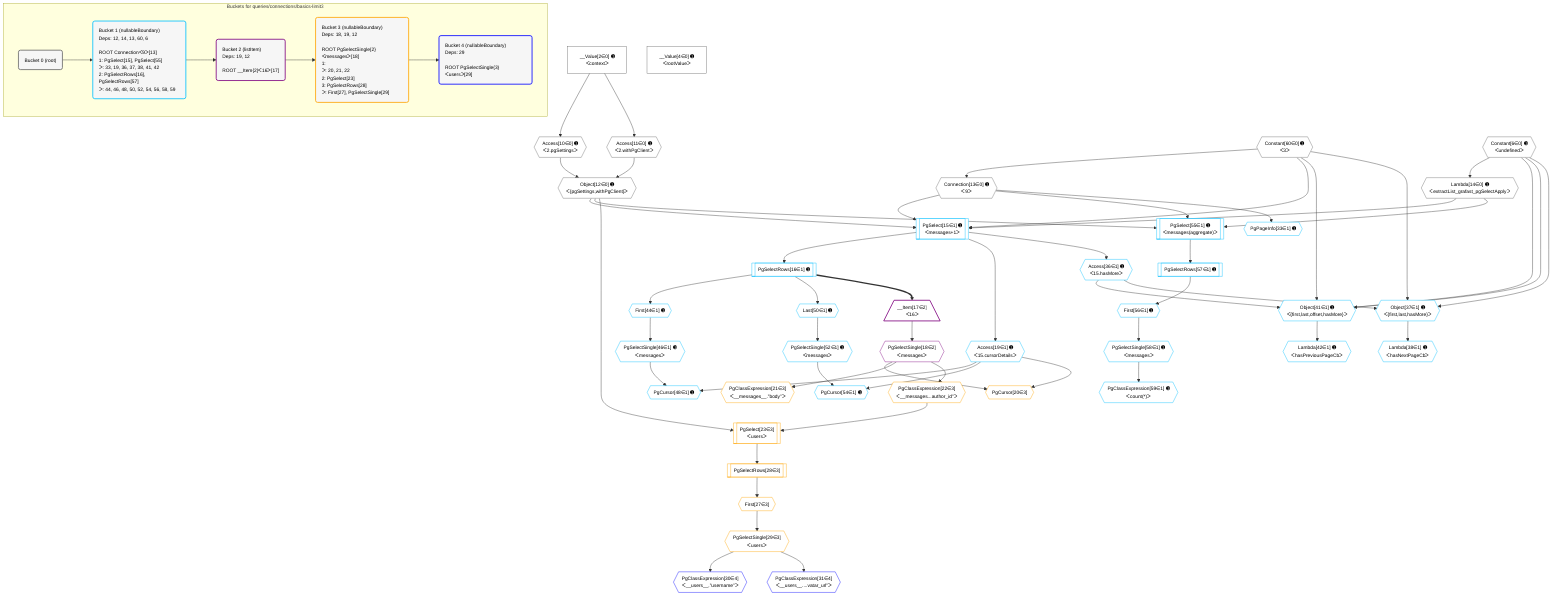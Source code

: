 %%{init: {'themeVariables': { 'fontSize': '12px'}}}%%
graph TD
    classDef path fill:#eee,stroke:#000,color:#000
    classDef plan fill:#fff,stroke-width:1px,color:#000
    classDef itemplan fill:#fff,stroke-width:2px,color:#000
    classDef unbatchedplan fill:#dff,stroke-width:1px,color:#000
    classDef sideeffectplan fill:#fcc,stroke-width:2px,color:#000
    classDef bucket fill:#f6f6f6,color:#000,stroke-width:2px,text-align:left


    %% plan dependencies
    Object12{{"Object[12∈0] ➊<br />ᐸ{pgSettings,withPgClient}ᐳ"}}:::plan
    Access10{{"Access[10∈0] ➊<br />ᐸ2.pgSettingsᐳ"}}:::plan
    Access11{{"Access[11∈0] ➊<br />ᐸ2.withPgClientᐳ"}}:::plan
    Access10 & Access11 --> Object12
    __Value2["__Value[2∈0] ➊<br />ᐸcontextᐳ"]:::plan
    __Value2 --> Access10
    __Value2 --> Access11
    Connection13{{"Connection[13∈0] ➊<br />ᐸ9ᐳ"}}:::plan
    Constant60{{"Constant[60∈0] ➊<br />ᐸ3ᐳ"}}:::plan
    Constant60 --> Connection13
    Lambda14{{"Lambda[14∈0] ➊<br />ᐸextractList_grafast_pgSelectApplyᐳ"}}:::plan
    Constant6{{"Constant[6∈0] ➊<br />ᐸundefinedᐳ"}}:::plan
    Constant6 --> Lambda14
    __Value4["__Value[4∈0] ➊<br />ᐸrootValueᐳ"]:::plan
    PgSelect15[["PgSelect[15∈1] ➊<br />ᐸmessages+1ᐳ"]]:::plan
    Object12 & Lambda14 & Connection13 & Constant60 --> PgSelect15
    Object41{{"Object[41∈1] ➊<br />ᐸ{first,last,offset,hasMore}ᐳ"}}:::plan
    Access36{{"Access[36∈1] ➊<br />ᐸ15.hasMoreᐳ"}}:::plan
    Constant60 & Constant6 & Constant6 & Access36 --> Object41
    Object37{{"Object[37∈1] ➊<br />ᐸ{first,last,hasMore}ᐳ"}}:::plan
    Constant60 & Constant6 & Access36 --> Object37
    PgSelect55[["PgSelect[55∈1] ➊<br />ᐸmessages(aggregate)ᐳ"]]:::plan
    Object12 & Lambda14 & Connection13 --> PgSelect55
    PgCursor48{{"PgCursor[48∈1] ➊"}}:::plan
    PgSelectSingle46{{"PgSelectSingle[46∈1] ➊<br />ᐸmessagesᐳ"}}:::plan
    Access19{{"Access[19∈1] ➊<br />ᐸ15.cursorDetailsᐳ"}}:::plan
    PgSelectSingle46 & Access19 --> PgCursor48
    PgCursor54{{"PgCursor[54∈1] ➊"}}:::plan
    PgSelectSingle52{{"PgSelectSingle[52∈1] ➊<br />ᐸmessagesᐳ"}}:::plan
    PgSelectSingle52 & Access19 --> PgCursor54
    PgSelectRows16[["PgSelectRows[16∈1] ➊"]]:::plan
    PgSelect15 --> PgSelectRows16
    PgSelect15 --> Access19
    PgPageInfo33{{"PgPageInfo[33∈1] ➊"}}:::plan
    Connection13 --> PgPageInfo33
    PgSelect15 --> Access36
    Lambda38{{"Lambda[38∈1] ➊<br />ᐸhasNextPageCbᐳ"}}:::plan
    Object37 --> Lambda38
    Lambda42{{"Lambda[42∈1] ➊<br />ᐸhasPreviousPageCbᐳ"}}:::plan
    Object41 --> Lambda42
    First44{{"First[44∈1] ➊"}}:::plan
    PgSelectRows16 --> First44
    First44 --> PgSelectSingle46
    Last50{{"Last[50∈1] ➊"}}:::plan
    PgSelectRows16 --> Last50
    Last50 --> PgSelectSingle52
    First56{{"First[56∈1] ➊"}}:::plan
    PgSelectRows57[["PgSelectRows[57∈1] ➊"]]:::plan
    PgSelectRows57 --> First56
    PgSelect55 --> PgSelectRows57
    PgSelectSingle58{{"PgSelectSingle[58∈1] ➊<br />ᐸmessagesᐳ"}}:::plan
    First56 --> PgSelectSingle58
    PgClassExpression59{{"PgClassExpression[59∈1] ➊<br />ᐸcount(*)ᐳ"}}:::plan
    PgSelectSingle58 --> PgClassExpression59
    __Item17[/"__Item[17∈2]<br />ᐸ16ᐳ"\]:::itemplan
    PgSelectRows16 ==> __Item17
    PgSelectSingle18{{"PgSelectSingle[18∈2]<br />ᐸmessagesᐳ"}}:::plan
    __Item17 --> PgSelectSingle18
    PgCursor20{{"PgCursor[20∈3]"}}:::plan
    PgSelectSingle18 & Access19 --> PgCursor20
    PgSelect23[["PgSelect[23∈3]<br />ᐸusersᐳ"]]:::plan
    PgClassExpression22{{"PgClassExpression[22∈3]<br />ᐸ__messages...author_id”ᐳ"}}:::plan
    Object12 & PgClassExpression22 --> PgSelect23
    PgClassExpression21{{"PgClassExpression[21∈3]<br />ᐸ__messages__.”body”ᐳ"}}:::plan
    PgSelectSingle18 --> PgClassExpression21
    PgSelectSingle18 --> PgClassExpression22
    First27{{"First[27∈3]"}}:::plan
    PgSelectRows28[["PgSelectRows[28∈3]"]]:::plan
    PgSelectRows28 --> First27
    PgSelect23 --> PgSelectRows28
    PgSelectSingle29{{"PgSelectSingle[29∈3]<br />ᐸusersᐳ"}}:::plan
    First27 --> PgSelectSingle29
    PgClassExpression30{{"PgClassExpression[30∈4]<br />ᐸ__users__.”username”ᐳ"}}:::plan
    PgSelectSingle29 --> PgClassExpression30
    PgClassExpression31{{"PgClassExpression[31∈4]<br />ᐸ__users__....vatar_url”ᐳ"}}:::plan
    PgSelectSingle29 --> PgClassExpression31

    %% define steps

    subgraph "Buckets for queries/connections/basics-limit3"
    Bucket0("Bucket 0 (root)"):::bucket
    classDef bucket0 stroke:#696969
    class Bucket0,__Value2,__Value4,Constant6,Access10,Access11,Object12,Connection13,Lambda14,Constant60 bucket0
    Bucket1("Bucket 1 (nullableBoundary)<br />Deps: 12, 14, 13, 60, 6<br /><br />ROOT Connectionᐸ9ᐳ[13]<br />1: PgSelect[15], PgSelect[55]<br />ᐳ: 33, 19, 36, 37, 38, 41, 42<br />2: PgSelectRows[16], PgSelectRows[57]<br />ᐳ: 44, 46, 48, 50, 52, 54, 56, 58, 59"):::bucket
    classDef bucket1 stroke:#00bfff
    class Bucket1,PgSelect15,PgSelectRows16,Access19,PgPageInfo33,Access36,Object37,Lambda38,Object41,Lambda42,First44,PgSelectSingle46,PgCursor48,Last50,PgSelectSingle52,PgCursor54,PgSelect55,First56,PgSelectRows57,PgSelectSingle58,PgClassExpression59 bucket1
    Bucket2("Bucket 2 (listItem)<br />Deps: 19, 12<br /><br />ROOT __Item{2}ᐸ16ᐳ[17]"):::bucket
    classDef bucket2 stroke:#7f007f
    class Bucket2,__Item17,PgSelectSingle18 bucket2
    Bucket3("Bucket 3 (nullableBoundary)<br />Deps: 18, 19, 12<br /><br />ROOT PgSelectSingle{2}ᐸmessagesᐳ[18]<br />1: <br />ᐳ: 20, 21, 22<br />2: PgSelect[23]<br />3: PgSelectRows[28]<br />ᐳ: First[27], PgSelectSingle[29]"):::bucket
    classDef bucket3 stroke:#ffa500
    class Bucket3,PgCursor20,PgClassExpression21,PgClassExpression22,PgSelect23,First27,PgSelectRows28,PgSelectSingle29 bucket3
    Bucket4("Bucket 4 (nullableBoundary)<br />Deps: 29<br /><br />ROOT PgSelectSingle{3}ᐸusersᐳ[29]"):::bucket
    classDef bucket4 stroke:#0000ff
    class Bucket4,PgClassExpression30,PgClassExpression31 bucket4
    Bucket0 --> Bucket1
    Bucket1 --> Bucket2
    Bucket2 --> Bucket3
    Bucket3 --> Bucket4
    end